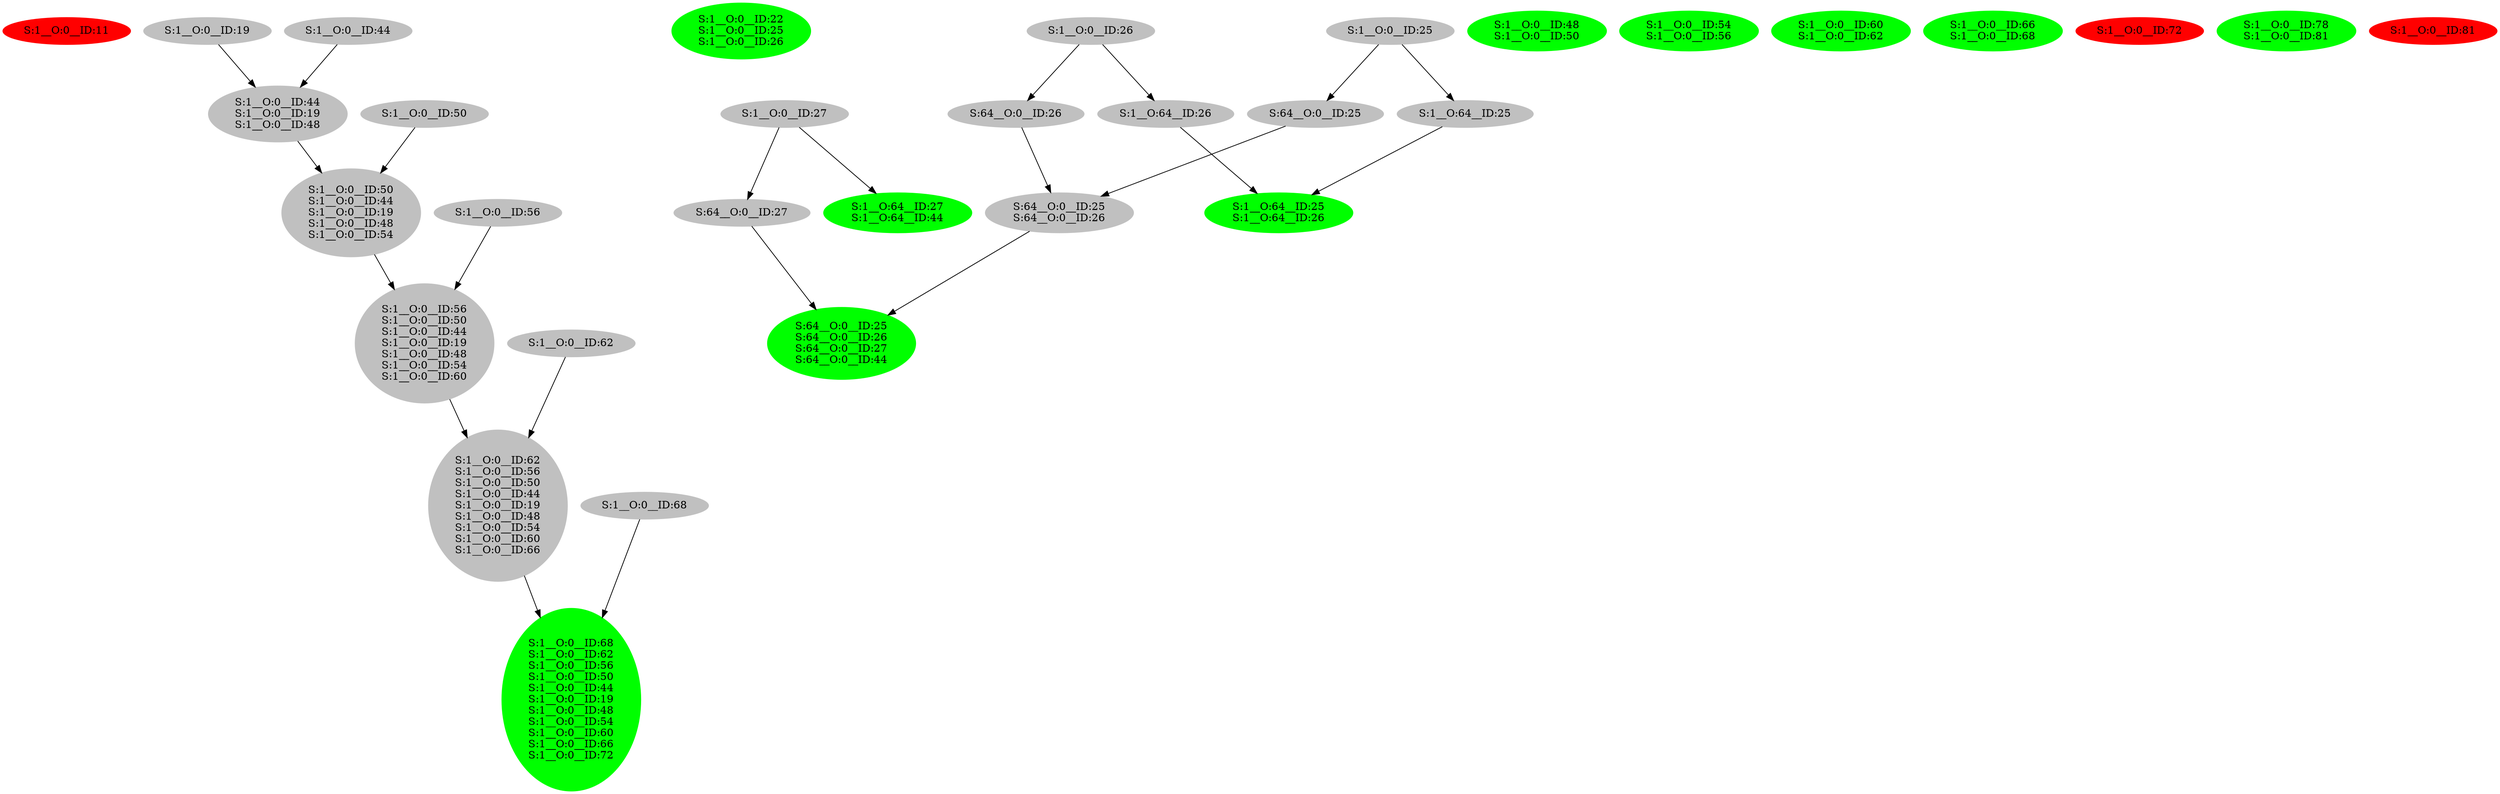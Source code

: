 strict digraph  {
0 [color=red, label="S:1__O:0__ID:11", style=filled];
1 [color=grey, label="S:1__O:0__ID:19", style=filled];
2 [color=grey, label="S:1__O:0__ID:44
S:1__O:0__ID:19
S:1__O:0__ID:48", style=filled];
3 [color=grey, label="S:1__O:0__ID:50
S:1__O:0__ID:44
S:1__O:0__ID:19
S:1__O:0__ID:48
S:1__O:0__ID:54", style=filled];
4 [color=grey, label="S:1__O:0__ID:56
S:1__O:0__ID:50
S:1__O:0__ID:44
S:1__O:0__ID:19
S:1__O:0__ID:48
S:1__O:0__ID:54
S:1__O:0__ID:60", style=filled];
5 [color=grey, label="S:1__O:0__ID:62
S:1__O:0__ID:56
S:1__O:0__ID:50
S:1__O:0__ID:44
S:1__O:0__ID:19
S:1__O:0__ID:48
S:1__O:0__ID:54
S:1__O:0__ID:60
S:1__O:0__ID:66", style=filled];
6 [color=green, label="S:1__O:0__ID:68
S:1__O:0__ID:62
S:1__O:0__ID:56
S:1__O:0__ID:50
S:1__O:0__ID:44
S:1__O:0__ID:19
S:1__O:0__ID:48
S:1__O:0__ID:54
S:1__O:0__ID:60
S:1__O:0__ID:66
S:1__O:0__ID:72", style=filled];
7 [color=green, label="S:1__O:0__ID:22
S:1__O:0__ID:25
S:1__O:0__ID:26", style=filled];
8 [color=grey, label="S:1__O:0__ID:25", style=filled];
9 [color=grey, label="S:64__O:0__ID:25", style=filled];
10 [color=grey, label="S:64__O:0__ID:25
S:64__O:0__ID:26", style=filled];
11 [color=green, label="S:64__O:0__ID:25
S:64__O:0__ID:26
S:64__O:0__ID:27
S:64__O:0__ID:44", style=filled];
12 [color=grey, label="S:1__O:64__ID:25", style=filled];
13 [color=green, label="S:1__O:64__ID:25
S:1__O:64__ID:26", style=filled];
14 [color=grey, label="S:1__O:0__ID:26", style=filled];
15 [color=grey, label="S:64__O:0__ID:26", style=filled];
16 [color=grey, label="S:1__O:64__ID:26", style=filled];
17 [color=grey, label="S:1__O:0__ID:27", style=filled];
18 [color=grey, label="S:64__O:0__ID:27", style=filled];
19 [color=green, label="S:1__O:64__ID:27
S:1__O:64__ID:44", style=filled];
20 [color=grey, label="S:1__O:0__ID:44", style=filled];
21 [color=green, label="S:1__O:0__ID:48
S:1__O:0__ID:50", style=filled];
22 [color=grey, label="S:1__O:0__ID:50", style=filled];
23 [color=green, label="S:1__O:0__ID:54
S:1__O:0__ID:56", style=filled];
24 [color=grey, label="S:1__O:0__ID:56", style=filled];
25 [color=green, label="S:1__O:0__ID:60
S:1__O:0__ID:62", style=filled];
26 [color=grey, label="S:1__O:0__ID:62", style=filled];
27 [color=green, label="S:1__O:0__ID:66
S:1__O:0__ID:68", style=filled];
28 [color=grey, label="S:1__O:0__ID:68", style=filled];
29 [color=red, label="S:1__O:0__ID:72", style=filled];
30 [color=green, label="S:1__O:0__ID:78
S:1__O:0__ID:81", style=filled];
31 [color=red, label="S:1__O:0__ID:81", style=filled];
1 -> 2;
2 -> 3;
3 -> 4;
4 -> 5;
5 -> 6;
8 -> 9;
8 -> 12;
9 -> 10;
10 -> 11;
12 -> 13;
14 -> 15;
14 -> 16;
15 -> 10;
16 -> 13;
17 -> 18;
17 -> 19;
18 -> 11;
20 -> 2;
22 -> 3;
24 -> 4;
26 -> 5;
28 -> 6;
}

